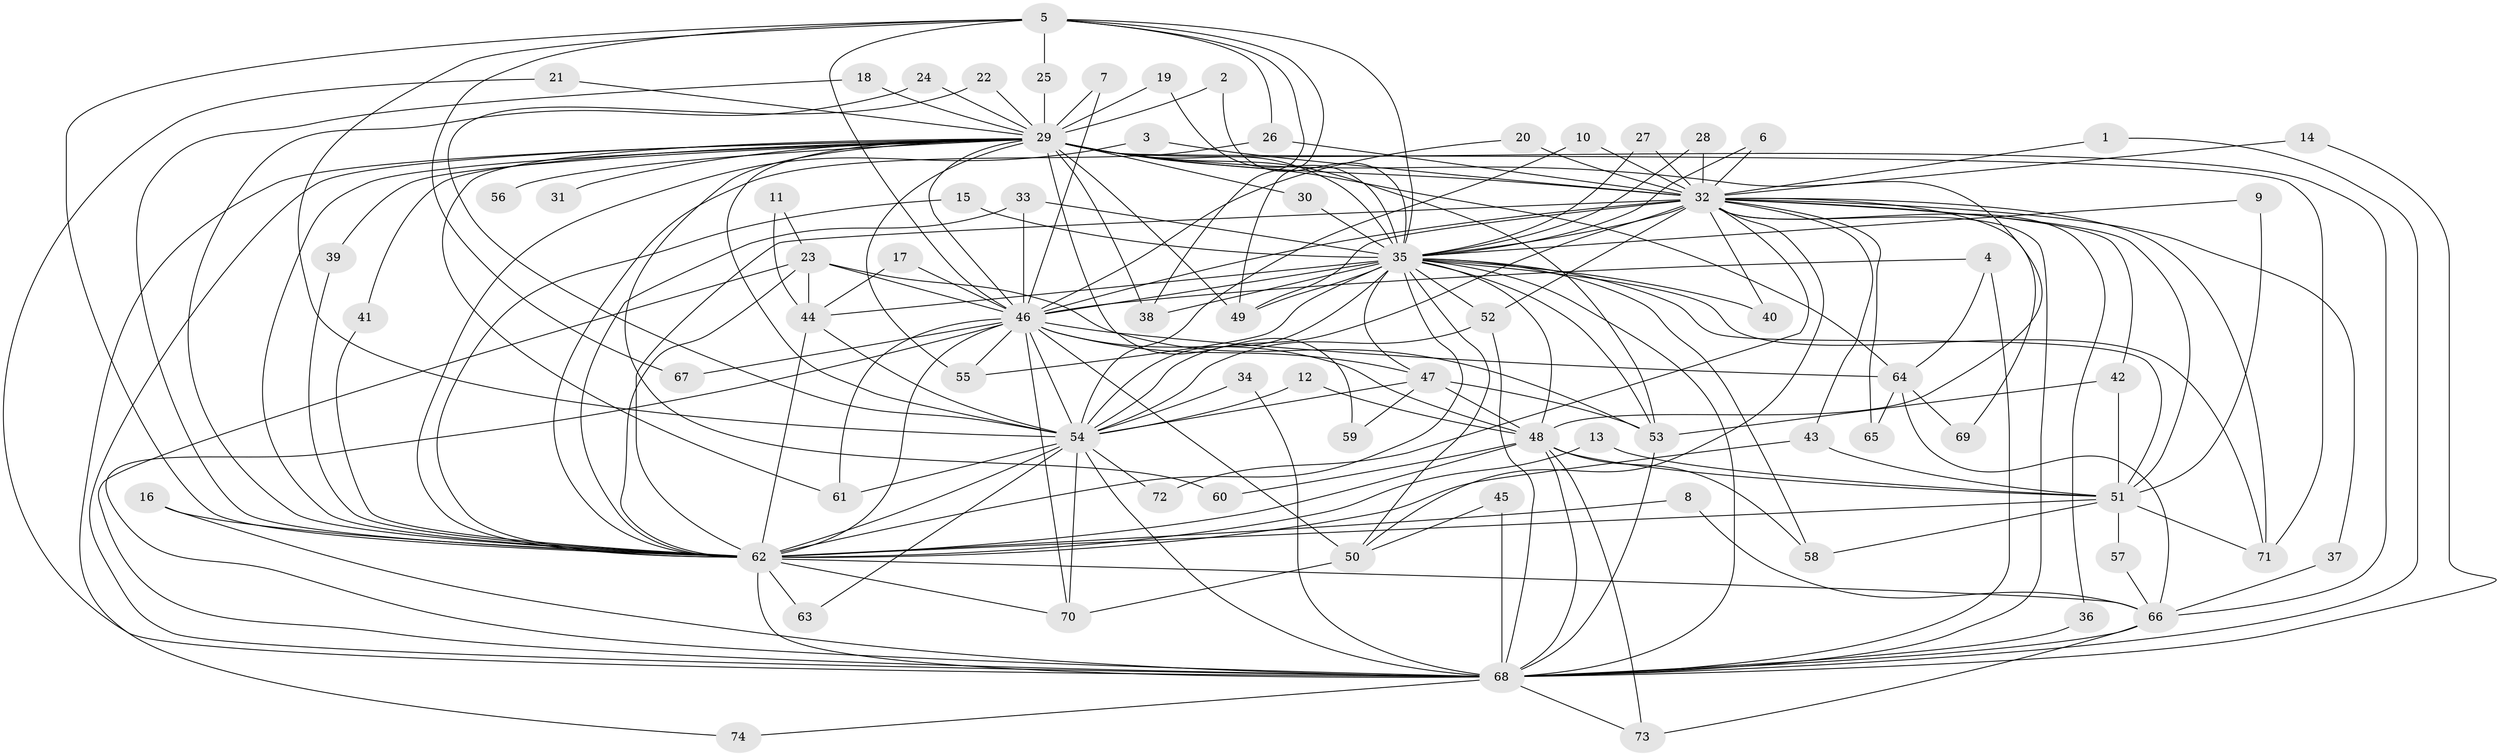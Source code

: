 // original degree distribution, {33: 0.006802721088435374, 24: 0.013605442176870748, 30: 0.006802721088435374, 26: 0.02040816326530612, 22: 0.006802721088435374, 23: 0.006802721088435374, 27: 0.006802721088435374, 5: 0.04081632653061224, 3: 0.21768707482993196, 2: 0.5578231292517006, 6: 0.013605442176870748, 9: 0.006802721088435374, 8: 0.006802721088435374, 4: 0.08163265306122448, 10: 0.006802721088435374}
// Generated by graph-tools (version 1.1) at 2025/49/03/09/25 03:49:31]
// undirected, 74 vertices, 189 edges
graph export_dot {
graph [start="1"]
  node [color=gray90,style=filled];
  1;
  2;
  3;
  4;
  5;
  6;
  7;
  8;
  9;
  10;
  11;
  12;
  13;
  14;
  15;
  16;
  17;
  18;
  19;
  20;
  21;
  22;
  23;
  24;
  25;
  26;
  27;
  28;
  29;
  30;
  31;
  32;
  33;
  34;
  35;
  36;
  37;
  38;
  39;
  40;
  41;
  42;
  43;
  44;
  45;
  46;
  47;
  48;
  49;
  50;
  51;
  52;
  53;
  54;
  55;
  56;
  57;
  58;
  59;
  60;
  61;
  62;
  63;
  64;
  65;
  66;
  67;
  68;
  69;
  70;
  71;
  72;
  73;
  74;
  1 -- 32 [weight=1.0];
  1 -- 68 [weight=1.0];
  2 -- 29 [weight=1.0];
  2 -- 35 [weight=1.0];
  3 -- 32 [weight=1.0];
  3 -- 62 [weight=1.0];
  4 -- 46 [weight=1.0];
  4 -- 64 [weight=1.0];
  4 -- 68 [weight=1.0];
  5 -- 25 [weight=1.0];
  5 -- 26 [weight=1.0];
  5 -- 35 [weight=2.0];
  5 -- 38 [weight=1.0];
  5 -- 46 [weight=1.0];
  5 -- 49 [weight=1.0];
  5 -- 54 [weight=1.0];
  5 -- 62 [weight=2.0];
  5 -- 67 [weight=1.0];
  6 -- 32 [weight=1.0];
  6 -- 35 [weight=1.0];
  7 -- 29 [weight=1.0];
  7 -- 46 [weight=1.0];
  8 -- 62 [weight=1.0];
  8 -- 66 [weight=1.0];
  9 -- 35 [weight=1.0];
  9 -- 51 [weight=1.0];
  10 -- 32 [weight=1.0];
  10 -- 54 [weight=1.0];
  11 -- 23 [weight=1.0];
  11 -- 44 [weight=1.0];
  12 -- 48 [weight=1.0];
  12 -- 54 [weight=1.0];
  13 -- 51 [weight=1.0];
  13 -- 62 [weight=1.0];
  14 -- 32 [weight=1.0];
  14 -- 68 [weight=1.0];
  15 -- 35 [weight=1.0];
  15 -- 62 [weight=1.0];
  16 -- 62 [weight=1.0];
  16 -- 68 [weight=1.0];
  17 -- 44 [weight=1.0];
  17 -- 46 [weight=1.0];
  18 -- 29 [weight=1.0];
  18 -- 62 [weight=1.0];
  19 -- 29 [weight=2.0];
  19 -- 35 [weight=1.0];
  20 -- 32 [weight=1.0];
  20 -- 46 [weight=1.0];
  21 -- 29 [weight=1.0];
  21 -- 68 [weight=1.0];
  22 -- 29 [weight=1.0];
  22 -- 54 [weight=1.0];
  23 -- 44 [weight=1.0];
  23 -- 46 [weight=1.0];
  23 -- 53 [weight=1.0];
  23 -- 62 [weight=3.0];
  23 -- 68 [weight=1.0];
  24 -- 29 [weight=1.0];
  24 -- 62 [weight=1.0];
  25 -- 29 [weight=1.0];
  26 -- 32 [weight=1.0];
  26 -- 62 [weight=1.0];
  27 -- 32 [weight=1.0];
  27 -- 35 [weight=1.0];
  28 -- 32 [weight=1.0];
  28 -- 35 [weight=1.0];
  29 -- 30 [weight=1.0];
  29 -- 31 [weight=2.0];
  29 -- 32 [weight=3.0];
  29 -- 35 [weight=4.0];
  29 -- 38 [weight=1.0];
  29 -- 39 [weight=1.0];
  29 -- 41 [weight=1.0];
  29 -- 46 [weight=2.0];
  29 -- 48 [weight=1.0];
  29 -- 49 [weight=1.0];
  29 -- 53 [weight=2.0];
  29 -- 54 [weight=2.0];
  29 -- 55 [weight=1.0];
  29 -- 56 [weight=2.0];
  29 -- 59 [weight=2.0];
  29 -- 60 [weight=1.0];
  29 -- 61 [weight=1.0];
  29 -- 62 [weight=4.0];
  29 -- 64 [weight=1.0];
  29 -- 66 [weight=3.0];
  29 -- 68 [weight=2.0];
  29 -- 71 [weight=1.0];
  29 -- 74 [weight=1.0];
  30 -- 35 [weight=1.0];
  32 -- 35 [weight=2.0];
  32 -- 36 [weight=1.0];
  32 -- 37 [weight=1.0];
  32 -- 40 [weight=1.0];
  32 -- 42 [weight=1.0];
  32 -- 43 [weight=1.0];
  32 -- 46 [weight=1.0];
  32 -- 49 [weight=1.0];
  32 -- 50 [weight=1.0];
  32 -- 51 [weight=1.0];
  32 -- 52 [weight=1.0];
  32 -- 54 [weight=1.0];
  32 -- 62 [weight=2.0];
  32 -- 65 [weight=1.0];
  32 -- 68 [weight=1.0];
  32 -- 69 [weight=1.0];
  32 -- 71 [weight=1.0];
  32 -- 72 [weight=1.0];
  33 -- 35 [weight=2.0];
  33 -- 46 [weight=1.0];
  33 -- 62 [weight=1.0];
  34 -- 54 [weight=1.0];
  34 -- 68 [weight=1.0];
  35 -- 38 [weight=2.0];
  35 -- 40 [weight=1.0];
  35 -- 44 [weight=1.0];
  35 -- 46 [weight=4.0];
  35 -- 47 [weight=1.0];
  35 -- 48 [weight=1.0];
  35 -- 49 [weight=2.0];
  35 -- 50 [weight=1.0];
  35 -- 51 [weight=1.0];
  35 -- 52 [weight=1.0];
  35 -- 53 [weight=1.0];
  35 -- 54 [weight=3.0];
  35 -- 55 [weight=2.0];
  35 -- 58 [weight=1.0];
  35 -- 62 [weight=4.0];
  35 -- 68 [weight=2.0];
  35 -- 71 [weight=1.0];
  36 -- 68 [weight=1.0];
  37 -- 66 [weight=1.0];
  39 -- 62 [weight=1.0];
  41 -- 62 [weight=1.0];
  42 -- 51 [weight=1.0];
  42 -- 53 [weight=1.0];
  43 -- 51 [weight=1.0];
  43 -- 62 [weight=2.0];
  44 -- 54 [weight=1.0];
  44 -- 62 [weight=1.0];
  45 -- 50 [weight=1.0];
  45 -- 68 [weight=2.0];
  46 -- 47 [weight=1.0];
  46 -- 48 [weight=1.0];
  46 -- 50 [weight=1.0];
  46 -- 54 [weight=1.0];
  46 -- 55 [weight=1.0];
  46 -- 61 [weight=1.0];
  46 -- 62 [weight=2.0];
  46 -- 64 [weight=2.0];
  46 -- 67 [weight=1.0];
  46 -- 68 [weight=1.0];
  46 -- 70 [weight=1.0];
  47 -- 48 [weight=1.0];
  47 -- 53 [weight=1.0];
  47 -- 54 [weight=1.0];
  47 -- 59 [weight=1.0];
  48 -- 51 [weight=1.0];
  48 -- 58 [weight=1.0];
  48 -- 60 [weight=1.0];
  48 -- 62 [weight=1.0];
  48 -- 68 [weight=1.0];
  48 -- 73 [weight=1.0];
  50 -- 70 [weight=2.0];
  51 -- 57 [weight=1.0];
  51 -- 58 [weight=1.0];
  51 -- 62 [weight=2.0];
  51 -- 71 [weight=1.0];
  52 -- 54 [weight=1.0];
  52 -- 68 [weight=1.0];
  53 -- 68 [weight=1.0];
  54 -- 61 [weight=1.0];
  54 -- 62 [weight=2.0];
  54 -- 63 [weight=1.0];
  54 -- 68 [weight=1.0];
  54 -- 70 [weight=1.0];
  54 -- 72 [weight=1.0];
  57 -- 66 [weight=1.0];
  62 -- 63 [weight=2.0];
  62 -- 66 [weight=1.0];
  62 -- 68 [weight=2.0];
  62 -- 70 [weight=1.0];
  64 -- 65 [weight=1.0];
  64 -- 66 [weight=1.0];
  64 -- 69 [weight=1.0];
  66 -- 68 [weight=1.0];
  66 -- 73 [weight=1.0];
  68 -- 73 [weight=1.0];
  68 -- 74 [weight=1.0];
}

